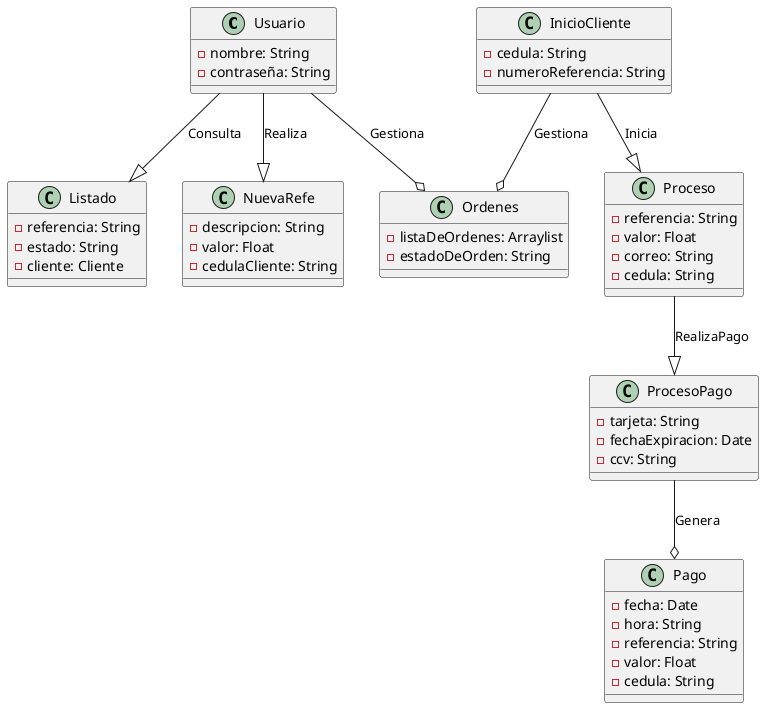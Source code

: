 @startuml
class Usuario {
  - nombre: String
  - contraseña: String
}

class NuevaRefe {
  - descripcion: String
  - valor: Float
  - cedulaCliente: String
}

class Ordenes {
  - listaDeOrdenes: Arraylist
  - estadoDeOrden: String
}

class Listado {
  - referencia: String
  - estado: String
  - cliente: Cliente
}

class InicioCliente {
  - cedula: String
  - numeroReferencia: String
}

class Proceso {
  - referencia: String
  - valor: Float
  - correo: String
  - cedula: String
}

class ProcesoPago {
  - tarjeta: String
  - fechaExpiracion: Date
  - ccv: String
}

class Pago {
  - fecha: Date
  - hora: String
  - referencia: String
  - valor: Float
  - cedula: String
}


Usuario --|> NuevaRefe : Realiza
Usuario --|> Listado : Consulta
Usuario --o Ordenes : Gestiona

InicioCliente --|> Proceso : Inicia
InicioCliente --o Ordenes : Gestiona

Proceso --|> ProcesoPago : RealizaPago
ProcesoPago --o Pago : Genera



@enduml

